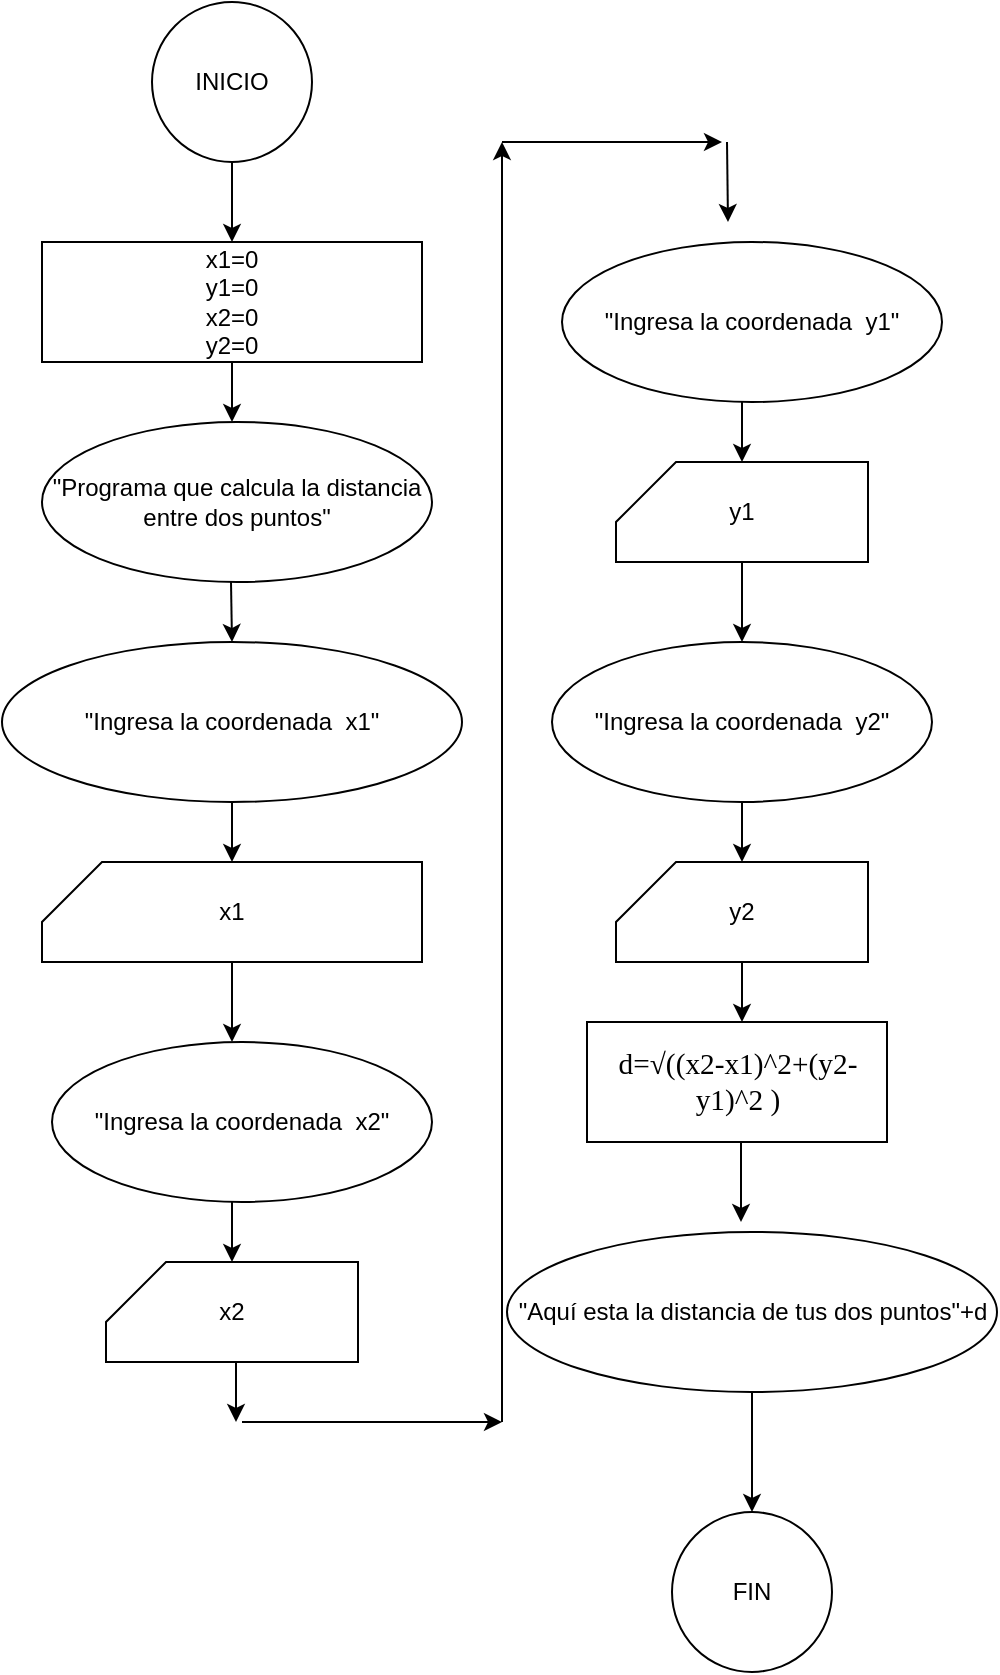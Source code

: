 <mxfile version="13.7.9" type="github">
  <diagram id="55hvcipZGKZZ7nLLrQq5" name="Page-1">
    <mxGraphModel dx="1068" dy="462" grid="1" gridSize="10" guides="1" tooltips="1" connect="1" arrows="1" fold="1" page="1" pageScale="1" pageWidth="827" pageHeight="1169" math="0" shadow="0">
      <root>
        <mxCell id="0" />
        <mxCell id="1" parent="0" />
        <mxCell id="zwS639Bk0EFO_2gjoNM3-1" value="INICIO" style="ellipse;whiteSpace=wrap;html=1;aspect=fixed;" parent="1" vertex="1">
          <mxGeometry x="115" y="10" width="80" height="80" as="geometry" />
        </mxCell>
        <mxCell id="zwS639Bk0EFO_2gjoNM3-3" value="" style="endArrow=classic;html=1;" parent="1" edge="1">
          <mxGeometry width="50" height="50" relative="1" as="geometry">
            <mxPoint x="155" y="90" as="sourcePoint" />
            <mxPoint x="155" y="130" as="targetPoint" />
          </mxGeometry>
        </mxCell>
        <mxCell id="zwS639Bk0EFO_2gjoNM3-4" value="x1=0&lt;br&gt;y1=0&lt;br&gt;x2=0&lt;br&gt;y2=0" style="rounded=0;whiteSpace=wrap;html=1;" parent="1" vertex="1">
          <mxGeometry x="60" y="130" width="190" height="60" as="geometry" />
        </mxCell>
        <mxCell id="zwS639Bk0EFO_2gjoNM3-5" value="" style="endArrow=classic;html=1;" parent="1" edge="1">
          <mxGeometry width="50" height="50" relative="1" as="geometry">
            <mxPoint x="155" y="190" as="sourcePoint" />
            <mxPoint x="155" y="220" as="targetPoint" />
          </mxGeometry>
        </mxCell>
        <mxCell id="zwS639Bk0EFO_2gjoNM3-6" value="&quot;Programa que calcula la distancia entre dos puntos&quot;" style="ellipse;whiteSpace=wrap;html=1;" parent="1" vertex="1">
          <mxGeometry x="60" y="220" width="195" height="80" as="geometry" />
        </mxCell>
        <mxCell id="zwS639Bk0EFO_2gjoNM3-7" value="" style="endArrow=classic;html=1;" parent="1" edge="1">
          <mxGeometry width="50" height="50" relative="1" as="geometry">
            <mxPoint x="154.5" y="300" as="sourcePoint" />
            <mxPoint x="155" y="330" as="targetPoint" />
          </mxGeometry>
        </mxCell>
        <mxCell id="zwS639Bk0EFO_2gjoNM3-8" value="&quot;Ingresa la coordenada&amp;nbsp; x1&quot;" style="ellipse;whiteSpace=wrap;html=1;" parent="1" vertex="1">
          <mxGeometry x="40" y="330" width="230" height="80" as="geometry" />
        </mxCell>
        <mxCell id="zwS639Bk0EFO_2gjoNM3-10" value="" style="endArrow=classic;html=1;" parent="1" edge="1">
          <mxGeometry width="50" height="50" relative="1" as="geometry">
            <mxPoint x="155" y="410" as="sourcePoint" />
            <mxPoint x="155" y="440" as="targetPoint" />
          </mxGeometry>
        </mxCell>
        <mxCell id="zwS639Bk0EFO_2gjoNM3-12" value="x1" style="shape=card;whiteSpace=wrap;html=1;" parent="1" vertex="1">
          <mxGeometry x="60" y="440" width="190" height="50" as="geometry" />
        </mxCell>
        <mxCell id="zwS639Bk0EFO_2gjoNM3-13" value="" style="endArrow=classic;html=1;" parent="1" edge="1">
          <mxGeometry width="50" height="50" relative="1" as="geometry">
            <mxPoint x="155" y="490" as="sourcePoint" />
            <mxPoint x="155" y="530" as="targetPoint" />
          </mxGeometry>
        </mxCell>
        <mxCell id="zwS639Bk0EFO_2gjoNM3-14" value="&quot;Ingresa la coordenada&amp;nbsp; x2&quot;" style="ellipse;whiteSpace=wrap;html=1;" parent="1" vertex="1">
          <mxGeometry x="65" y="530" width="190" height="80" as="geometry" />
        </mxCell>
        <mxCell id="zwS639Bk0EFO_2gjoNM3-15" value="" style="endArrow=classic;html=1;" parent="1" edge="1">
          <mxGeometry width="50" height="50" relative="1" as="geometry">
            <mxPoint x="155" y="610" as="sourcePoint" />
            <mxPoint x="155" y="640" as="targetPoint" />
          </mxGeometry>
        </mxCell>
        <mxCell id="zwS639Bk0EFO_2gjoNM3-16" value="x2" style="shape=card;whiteSpace=wrap;html=1;" parent="1" vertex="1">
          <mxGeometry x="92" y="640" width="126" height="50" as="geometry" />
        </mxCell>
        <mxCell id="zwS639Bk0EFO_2gjoNM3-17" value="" style="endArrow=classic;html=1;" parent="1" edge="1">
          <mxGeometry width="50" height="50" relative="1" as="geometry">
            <mxPoint x="157" y="690" as="sourcePoint" />
            <mxPoint x="157" y="720" as="targetPoint" />
          </mxGeometry>
        </mxCell>
        <mxCell id="zwS639Bk0EFO_2gjoNM3-18" value="&lt;p style=&quot;margin-top: 0pt ; margin-bottom: 0pt ; margin-left: 0in ; text-indent: 0in&quot;&gt;&lt;span style=&quot;font-size: 11pt ; font-family: &amp;#34;calibri&amp;#34;&quot;&gt;d&lt;/span&gt;&lt;span style=&quot;font-size: 11pt ; font-family: &amp;#34;cambria math&amp;#34;&quot;&gt;=&lt;/span&gt;&lt;span style=&quot;font-size: 11pt ; font-family: &amp;#34;cambria math&amp;#34;&quot;&gt;√(&lt;/span&gt;&lt;span style=&quot;font-size: 11pt ; font-family: &amp;#34;calibri&amp;#34;&quot;&gt;(x2-x1)&lt;/span&gt;&lt;span style=&quot;font-size: 11pt ; font-family: &amp;#34;cambria math&amp;#34;&quot;&gt;^&lt;/span&gt;&lt;span style=&quot;font-size: 11pt ; font-family: &amp;#34;cambria math&amp;#34;&quot;&gt;2+&lt;/span&gt;&lt;span style=&quot;font-size: 11pt ; font-family: &amp;#34;calibri&amp;#34;&quot;&gt;(&lt;/span&gt;&lt;span style=&quot;font-size: 11pt ; font-family: &amp;#34;cambria math&amp;#34;&quot;&gt;y&lt;/span&gt;&lt;span style=&quot;font-size: 11pt ; font-family: &amp;#34;calibri&amp;#34;&quot;&gt;2-&lt;/span&gt;&lt;span style=&quot;font-size: 11pt ; font-family: &amp;#34;cambria math&amp;#34;&quot;&gt;y&lt;/span&gt;&lt;span style=&quot;font-size: 11pt ; font-family: &amp;#34;calibri&amp;#34;&quot;&gt;1)^2&lt;/span&gt;&lt;span style=&quot;font-size: 11pt ; font-family: &amp;#34;cambria math&amp;#34;&quot;&gt; )&lt;/span&gt;&lt;/p&gt;" style="rounded=0;whiteSpace=wrap;html=1;" parent="1" vertex="1">
          <mxGeometry x="332.5" y="520" width="150" height="60" as="geometry" />
        </mxCell>
        <mxCell id="zwS639Bk0EFO_2gjoNM3-19" value="" style="endArrow=classic;html=1;" parent="1" edge="1">
          <mxGeometry width="50" height="50" relative="1" as="geometry">
            <mxPoint x="409.5" y="580" as="sourcePoint" />
            <mxPoint x="409.5" y="620" as="targetPoint" />
          </mxGeometry>
        </mxCell>
        <mxCell id="zwS639Bk0EFO_2gjoNM3-20" value="&quot;Aquí esta la distancia de tus dos puntos&quot;+d" style="ellipse;whiteSpace=wrap;html=1;" parent="1" vertex="1">
          <mxGeometry x="292.5" y="625" width="245" height="80" as="geometry" />
        </mxCell>
        <mxCell id="zwS639Bk0EFO_2gjoNM3-23" value="FIN" style="ellipse;whiteSpace=wrap;html=1;aspect=fixed;" parent="1" vertex="1">
          <mxGeometry x="375" y="765" width="80" height="80" as="geometry" />
        </mxCell>
        <mxCell id="E8gHaTvOzop_XSlNzmD5-1" value="" style="endArrow=classic;html=1;" edge="1" parent="1">
          <mxGeometry width="50" height="50" relative="1" as="geometry">
            <mxPoint x="160" y="720" as="sourcePoint" />
            <mxPoint x="290" y="720" as="targetPoint" />
          </mxGeometry>
        </mxCell>
        <mxCell id="E8gHaTvOzop_XSlNzmD5-2" value="" style="endArrow=classic;html=1;" edge="1" parent="1">
          <mxGeometry width="50" height="50" relative="1" as="geometry">
            <mxPoint x="290" y="720" as="sourcePoint" />
            <mxPoint x="290" y="80" as="targetPoint" />
          </mxGeometry>
        </mxCell>
        <mxCell id="E8gHaTvOzop_XSlNzmD5-3" value="" style="endArrow=classic;html=1;" edge="1" parent="1">
          <mxGeometry width="50" height="50" relative="1" as="geometry">
            <mxPoint x="290" y="80" as="sourcePoint" />
            <mxPoint x="400" y="80" as="targetPoint" />
          </mxGeometry>
        </mxCell>
        <mxCell id="E8gHaTvOzop_XSlNzmD5-4" value="" style="endArrow=classic;html=1;" edge="1" parent="1">
          <mxGeometry width="50" height="50" relative="1" as="geometry">
            <mxPoint x="402.5" y="80" as="sourcePoint" />
            <mxPoint x="403" y="120" as="targetPoint" />
          </mxGeometry>
        </mxCell>
        <mxCell id="E8gHaTvOzop_XSlNzmD5-6" value="" style="endArrow=classic;html=1;entryX=0.5;entryY=0;entryDx=0;entryDy=0;exitX=0.5;exitY=1;exitDx=0;exitDy=0;" edge="1" parent="1" source="zwS639Bk0EFO_2gjoNM3-20" target="zwS639Bk0EFO_2gjoNM3-23">
          <mxGeometry width="50" height="50" relative="1" as="geometry">
            <mxPoint x="407.5" y="705" as="sourcePoint" />
            <mxPoint x="457.5" y="655" as="targetPoint" />
          </mxGeometry>
        </mxCell>
        <mxCell id="E8gHaTvOzop_XSlNzmD5-7" value="&quot;Ingresa la coordenada&amp;nbsp; y1&quot;" style="ellipse;whiteSpace=wrap;html=1;" vertex="1" parent="1">
          <mxGeometry x="320" y="130" width="190" height="80" as="geometry" />
        </mxCell>
        <mxCell id="E8gHaTvOzop_XSlNzmD5-8" value="" style="endArrow=classic;html=1;" edge="1" parent="1">
          <mxGeometry width="50" height="50" relative="1" as="geometry">
            <mxPoint x="410" y="210" as="sourcePoint" />
            <mxPoint x="410" y="240" as="targetPoint" />
          </mxGeometry>
        </mxCell>
        <mxCell id="E8gHaTvOzop_XSlNzmD5-9" value="y1" style="shape=card;whiteSpace=wrap;html=1;" vertex="1" parent="1">
          <mxGeometry x="347" y="240" width="126" height="50" as="geometry" />
        </mxCell>
        <mxCell id="E8gHaTvOzop_XSlNzmD5-10" value="&quot;Ingresa la coordenada&amp;nbsp; y2&quot;" style="ellipse;whiteSpace=wrap;html=1;" vertex="1" parent="1">
          <mxGeometry x="315" y="330" width="190" height="80" as="geometry" />
        </mxCell>
        <mxCell id="E8gHaTvOzop_XSlNzmD5-11" value="" style="endArrow=classic;html=1;" edge="1" parent="1">
          <mxGeometry width="50" height="50" relative="1" as="geometry">
            <mxPoint x="410" y="410" as="sourcePoint" />
            <mxPoint x="410" y="440" as="targetPoint" />
          </mxGeometry>
        </mxCell>
        <mxCell id="E8gHaTvOzop_XSlNzmD5-12" value="y2" style="shape=card;whiteSpace=wrap;html=1;" vertex="1" parent="1">
          <mxGeometry x="347" y="440" width="126" height="50" as="geometry" />
        </mxCell>
        <mxCell id="E8gHaTvOzop_XSlNzmD5-13" value="" style="endArrow=classic;html=1;entryX=0.5;entryY=0;entryDx=0;entryDy=0;" edge="1" parent="1" target="E8gHaTvOzop_XSlNzmD5-10">
          <mxGeometry width="50" height="50" relative="1" as="geometry">
            <mxPoint x="410" y="290" as="sourcePoint" />
            <mxPoint x="460" y="240" as="targetPoint" />
          </mxGeometry>
        </mxCell>
        <mxCell id="E8gHaTvOzop_XSlNzmD5-14" value="" style="endArrow=classic;html=1;" edge="1" parent="1">
          <mxGeometry width="50" height="50" relative="1" as="geometry">
            <mxPoint x="410" y="490" as="sourcePoint" />
            <mxPoint x="410" y="520" as="targetPoint" />
          </mxGeometry>
        </mxCell>
      </root>
    </mxGraphModel>
  </diagram>
</mxfile>

